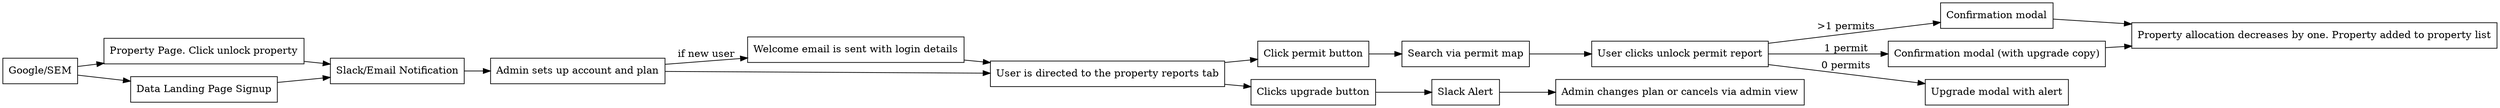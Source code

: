 /*
	Communications In The Bz Repo
*/

digraph bz_communications
{
	rankdir="LR"
	ratio="compress"
	node [color="black", shape="rectangle"]

	"Google/SEM" -> "Property Page. Click unlock property"
	"Google/SEM" -> "Data Landing Page Signup"

	"Property Page. Click unlock property" -> "Slack/Email Notification"
	"Data Landing Page Signup" -> "Slack/Email Notification"

	"Slack/Email Notification" -> "Admin sets up account and plan"
	"Admin sets up account and plan" -> "Welcome email is sent with login details" [label="if new user"]
	"Welcome email is sent with login details" -> "User is directed to the property reports tab"
	"Admin sets up account and plan" -> "User is directed to the property reports tab"

	"User is directed to the property reports tab" -> "Click permit button"
	"User is directed to the property reports tab" -> "Clicks upgrade button"
	"Clicks upgrade button" -> "Slack Alert"
	"Slack Alert" -> "Admin changes plan or cancels via admin view"

	"Click permit button" -> "Search via permit map"
	"Search via permit map" -> "User clicks unlock permit report"

	"User clicks unlock permit report" -> "Confirmation modal" [label=">1 permits"]
	"User clicks unlock permit report" -> "Confirmation modal (with upgrade copy)" [label="1 permit"]
	"User clicks unlock permit report" -> "Upgrade modal with alert" [label="0 permits"]

	"Confirmation modal" -> "Property allocation decreases by one. Property added to property list"
	"Confirmation modal (with upgrade copy)" -> "Property allocation decreases by one. Property added to property list"
}
